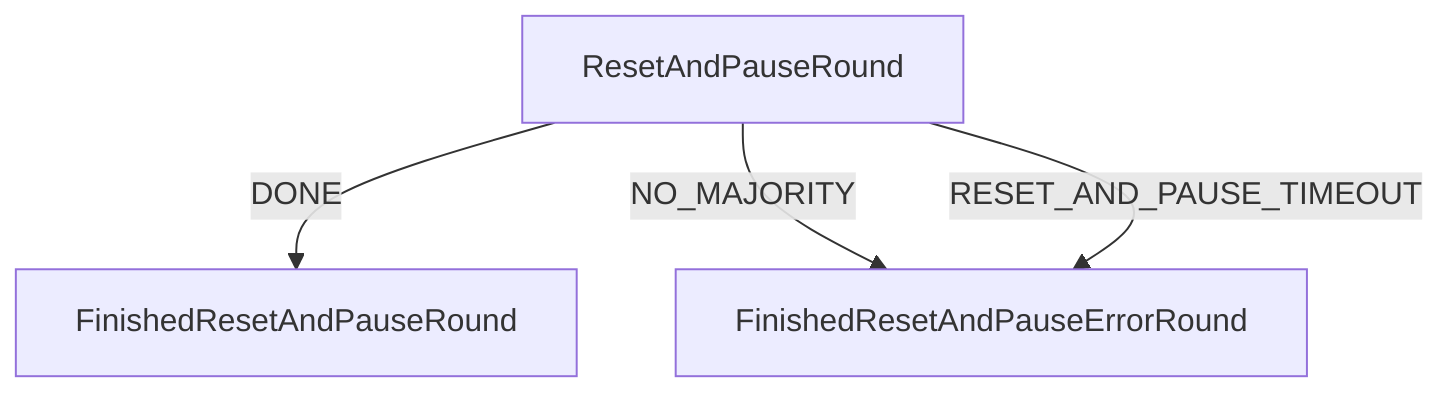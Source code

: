 graph TD
  ResetAndPauseRound
  FinishedResetAndPauseErrorRound
  FinishedResetAndPauseRound
  ResetAndPauseRound
  ResetAndPauseRound -->|DONE| FinishedResetAndPauseRound
  ResetAndPauseRound -->|NO_MAJORITY| FinishedResetAndPauseErrorRound
  ResetAndPauseRound -->|RESET_AND_PAUSE_TIMEOUT| FinishedResetAndPauseErrorRound